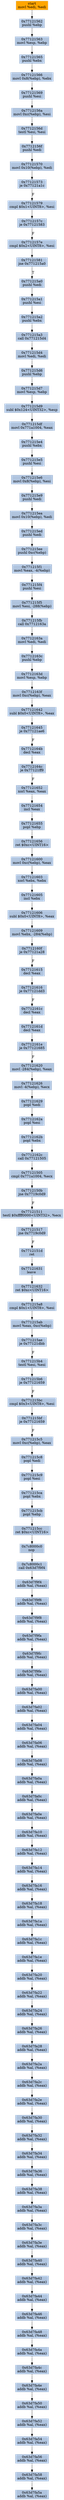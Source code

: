 digraph G {
node[shape=rectangle,style=filled,fillcolor=lightsteelblue,color=lightsteelblue]
bgcolor="transparent"
a0x77121560movl_edi_edi[label="start\nmovl %edi, %edi",color="lightgrey",fillcolor="orange"];
a0x77121562pushl_ebp[label="0x77121562\npushl %ebp"];
a0x77121563movl_esp_ebp[label="0x77121563\nmovl %esp, %ebp"];
a0x77121565pushl_ebx[label="0x77121565\npushl %ebx"];
a0x77121566movl_0x8ebp__ebx[label="0x77121566\nmovl 0x8(%ebp), %ebx"];
a0x77121569pushl_esi[label="0x77121569\npushl %esi"];
a0x7712156amovl_0xcebp__esi[label="0x7712156a\nmovl 0xc(%ebp), %esi"];
a0x7712156dtestl_esi_esi[label="0x7712156d\ntestl %esi, %esi"];
a0x7712156fpushl_edi[label="0x7712156f\npushl %edi"];
a0x77121570movl_0x10ebp__edi[label="0x77121570\nmovl 0x10(%ebp), %edi"];
a0x77121573je_0x77121a1c[label="0x77121573\nje 0x77121a1c"];
a0x77121579cmpl_0x1UINT8_esi[label="0x77121579\ncmpl $0x1<UINT8>, %esi"];
a0x7712157cje_0x77121583[label="0x7712157c\nje 0x77121583"];
a0x7712157ecmpl_0x2UINT8_esi[label="0x7712157e\ncmpl $0x2<UINT8>, %esi"];
a0x77121581jne_0x771215a0[label="0x77121581\njne 0x771215a0"];
a0x771215a0pushl_edi[label="0x771215a0\npushl %edi"];
a0x771215a1pushl_esi[label="0x771215a1\npushl %esi"];
a0x771215a2pushl_ebx[label="0x771215a2\npushl %ebx"];
a0x771215a3call_0x771215d4[label="0x771215a3\ncall 0x771215d4"];
a0x771215d4movl_edi_edi[label="0x771215d4\nmovl %edi, %edi"];
a0x771215d6pushl_ebp[label="0x771215d6\npushl %ebp"];
a0x771215d7movl_esp_ebp[label="0x771215d7\nmovl %esp, %ebp"];
a0x771215d9subl_0x124UINT32_esp[label="0x771215d9\nsubl $0x124<UINT32>, %esp"];
a0x771215dfmovl_0x771a1004_eax[label="0x771215df\nmovl 0x771a1004, %eax"];
a0x771215e4pushl_ebx[label="0x771215e4\npushl %ebx"];
a0x771215e5pushl_esi[label="0x771215e5\npushl %esi"];
a0x771215e6movl_0x8ebp__esi[label="0x771215e6\nmovl 0x8(%ebp), %esi"];
a0x771215e9pushl_edi[label="0x771215e9\npushl %edi"];
a0x771215eamovl_0x10ebp__edi[label="0x771215ea\nmovl 0x10(%ebp), %edi"];
a0x771215edpushl_edi[label="0x771215ed\npushl %edi"];
a0x771215eepushl_0xcebp_[label="0x771215ee\npushl 0xc(%ebp)"];
a0x771215f1movl_eax__4ebp_[label="0x771215f1\nmovl %eax, -4(%ebp)"];
a0x771215f4pushl_esi[label="0x771215f4\npushl %esi"];
a0x771215f5movl_esi__288ebp_[label="0x771215f5\nmovl %esi, -288(%ebp)"];
a0x771215fbcall_0x7712163a[label="0x771215fb\ncall 0x7712163a"];
a0x7712163amovl_edi_edi[label="0x7712163a\nmovl %edi, %edi"];
a0x7712163cpushl_ebp[label="0x7712163c\npushl %ebp"];
a0x7712163dmovl_esp_ebp[label="0x7712163d\nmovl %esp, %ebp"];
a0x7712163fmovl_0xcebp__eax[label="0x7712163f\nmovl 0xc(%ebp), %eax"];
a0x77121642subl_0x0UINT8_eax[label="0x77121642\nsubl $0x0<UINT8>, %eax"];
a0x77121645je_0x77121ae6[label="0x77121645\nje 0x77121ae6"];
a0x7712164bdecl_eax[label="0x7712164b\ndecl %eax"];
a0x7712164cje_0x77121ff9[label="0x7712164c\nje 0x77121ff9"];
a0x77121652xorl_eax_eax[label="0x77121652\nxorl %eax, %eax"];
a0x77121654incl_eax[label="0x77121654\nincl %eax"];
a0x77121655popl_ebp[label="0x77121655\npopl %ebp"];
a0x77121656ret_0xcUINT16[label="0x77121656\nret $0xc<UINT16>"];
a0x77121600movl_0xcebp__eax[label="0x77121600\nmovl 0xc(%ebp), %eax"];
a0x77121603xorl_ebx_ebx[label="0x77121603\nxorl %ebx, %ebx"];
a0x77121605incl_ebx[label="0x77121605\nincl %ebx"];
a0x77121606subl_0x0UINT8_eax[label="0x77121606\nsubl $0x0<UINT8>, %eax"];
a0x77121609movl_ebx__284ebp_[label="0x77121609\nmovl %ebx, -284(%ebp)"];
a0x7712160fje_0x77121a28[label="0x7712160f\nje 0x77121a28"];
a0x77121615decl_eax[label="0x77121615\ndecl %eax"];
a0x77121616je_0x77121dd3[label="0x77121616\nje 0x77121dd3"];
a0x7712161cdecl_eax[label="0x7712161c\ndecl %eax"];
a0x7712161ddecl_eax[label="0x7712161d\ndecl %eax"];
a0x7712161eje_0x77121685[label="0x7712161e\nje 0x77121685"];
a0x77121620movl__284ebp__eax[label="0x77121620\nmovl -284(%ebp), %eax"];
a0x77121626movl__4ebp__ecx[label="0x77121626\nmovl -4(%ebp), %ecx"];
a0x77121629popl_edi[label="0x77121629\npopl %edi"];
a0x7712162apopl_esi[label="0x7712162a\npopl %esi"];
a0x7712162bpopl_ebx[label="0x7712162b\npopl %ebx"];
a0x7712162ccall_0x77121505[label="0x7712162c\ncall 0x77121505"];
a0x77121505cmpl_0x771a1004_ecx[label="0x77121505\ncmpl 0x771a1004, %ecx"];
a0x7712150bjne_0x7719c0d9[label="0x7712150b\njne 0x7719c0d9"];
a0x77121511testl_0xffff0000UINT32_ecx[label="0x77121511\ntestl $0xffff0000<UINT32>, %ecx"];
a0x77121517jne_0x7719c0d9[label="0x77121517\njne 0x7719c0d9"];
a0x7712151dret[label="0x7712151d\nret"];
a0x77121631leave_[label="0x77121631\nleave "];
a0x77121632ret_0xcUINT16[label="0x77121632\nret $0xc<UINT16>"];
a0x771215a8cmpl_0x1UINT8_esi[label="0x771215a8\ncmpl $0x1<UINT8>, %esi"];
a0x771215abmovl_eax_0xcebp_[label="0x771215ab\nmovl %eax, 0xc(%ebp)"];
a0x771215aeje_0x77121dbb[label="0x771215ae\nje 0x77121dbb"];
a0x771215b4testl_esi_esi[label="0x771215b4\ntestl %esi, %esi"];
a0x771215b6je_0x77121659[label="0x771215b6\nje 0x77121659"];
a0x771215bccmpl_0x3UINT8_esi[label="0x771215bc\ncmpl $0x3<UINT8>, %esi"];
a0x771215bfje_0x77121659[label="0x771215bf\nje 0x77121659"];
a0x771215c5movl_0xcebp__eax[label="0x771215c5\nmovl 0xc(%ebp), %eax"];
a0x771215c8popl_edi[label="0x771215c8\npopl %edi"];
a0x771215c9popl_esi[label="0x771215c9\npopl %esi"];
a0x771215capopl_ebx[label="0x771215ca\npopl %ebx"];
a0x771215cbpopl_ebp[label="0x771215cb\npopl %ebp"];
a0x771215ccret_0xcUINT16[label="0x771215cc\nret $0xc<UINT16>"];
a0x7c8000c0nop_[label="0x7c8000c0\nnop "];
a0x7c8000c1call_0x63d7f9f4[label="0x7c8000c1\ncall 0x63d7f9f4"];
a0x63d7f9f4addb_al_eax_[label="0x63d7f9f4\naddb %al, (%eax)"];
a0x63d7f9f6addb_al_eax_[label="0x63d7f9f6\naddb %al, (%eax)"];
a0x63d7f9f8addb_al_eax_[label="0x63d7f9f8\naddb %al, (%eax)"];
a0x63d7f9faaddb_al_eax_[label="0x63d7f9fa\naddb %al, (%eax)"];
a0x63d7f9fcaddb_al_eax_[label="0x63d7f9fc\naddb %al, (%eax)"];
a0x63d7f9feaddb_al_eax_[label="0x63d7f9fe\naddb %al, (%eax)"];
a0x63d7fa00addb_al_eax_[label="0x63d7fa00\naddb %al, (%eax)"];
a0x63d7fa02addb_al_eax_[label="0x63d7fa02\naddb %al, (%eax)"];
a0x63d7fa04addb_al_eax_[label="0x63d7fa04\naddb %al, (%eax)"];
a0x63d7fa06addb_al_eax_[label="0x63d7fa06\naddb %al, (%eax)"];
a0x63d7fa08addb_al_eax_[label="0x63d7fa08\naddb %al, (%eax)"];
a0x63d7fa0aaddb_al_eax_[label="0x63d7fa0a\naddb %al, (%eax)"];
a0x63d7fa0caddb_al_eax_[label="0x63d7fa0c\naddb %al, (%eax)"];
a0x63d7fa0eaddb_al_eax_[label="0x63d7fa0e\naddb %al, (%eax)"];
a0x63d7fa10addb_al_eax_[label="0x63d7fa10\naddb %al, (%eax)"];
a0x63d7fa12addb_al_eax_[label="0x63d7fa12\naddb %al, (%eax)"];
a0x63d7fa14addb_al_eax_[label="0x63d7fa14\naddb %al, (%eax)"];
a0x63d7fa16addb_al_eax_[label="0x63d7fa16\naddb %al, (%eax)"];
a0x63d7fa18addb_al_eax_[label="0x63d7fa18\naddb %al, (%eax)"];
a0x63d7fa1aaddb_al_eax_[label="0x63d7fa1a\naddb %al, (%eax)"];
a0x63d7fa1caddb_al_eax_[label="0x63d7fa1c\naddb %al, (%eax)"];
a0x63d7fa1eaddb_al_eax_[label="0x63d7fa1e\naddb %al, (%eax)"];
a0x63d7fa20addb_al_eax_[label="0x63d7fa20\naddb %al, (%eax)"];
a0x63d7fa22addb_al_eax_[label="0x63d7fa22\naddb %al, (%eax)"];
a0x63d7fa24addb_al_eax_[label="0x63d7fa24\naddb %al, (%eax)"];
a0x63d7fa26addb_al_eax_[label="0x63d7fa26\naddb %al, (%eax)"];
a0x63d7fa28addb_al_eax_[label="0x63d7fa28\naddb %al, (%eax)"];
a0x63d7fa2aaddb_al_eax_[label="0x63d7fa2a\naddb %al, (%eax)"];
a0x63d7fa2caddb_al_eax_[label="0x63d7fa2c\naddb %al, (%eax)"];
a0x63d7fa2eaddb_al_eax_[label="0x63d7fa2e\naddb %al, (%eax)"];
a0x63d7fa30addb_al_eax_[label="0x63d7fa30\naddb %al, (%eax)"];
a0x63d7fa32addb_al_eax_[label="0x63d7fa32\naddb %al, (%eax)"];
a0x63d7fa34addb_al_eax_[label="0x63d7fa34\naddb %al, (%eax)"];
a0x63d7fa36addb_al_eax_[label="0x63d7fa36\naddb %al, (%eax)"];
a0x63d7fa38addb_al_eax_[label="0x63d7fa38\naddb %al, (%eax)"];
a0x63d7fa3aaddb_al_eax_[label="0x63d7fa3a\naddb %al, (%eax)"];
a0x63d7fa3caddb_al_eax_[label="0x63d7fa3c\naddb %al, (%eax)"];
a0x63d7fa3eaddb_al_eax_[label="0x63d7fa3e\naddb %al, (%eax)"];
a0x63d7fa40addb_al_eax_[label="0x63d7fa40\naddb %al, (%eax)"];
a0x63d7fa42addb_al_eax_[label="0x63d7fa42\naddb %al, (%eax)"];
a0x63d7fa44addb_al_eax_[label="0x63d7fa44\naddb %al, (%eax)"];
a0x63d7fa46addb_al_eax_[label="0x63d7fa46\naddb %al, (%eax)"];
a0x63d7fa48addb_al_eax_[label="0x63d7fa48\naddb %al, (%eax)"];
a0x63d7fa4aaddb_al_eax_[label="0x63d7fa4a\naddb %al, (%eax)"];
a0x63d7fa4caddb_al_eax_[label="0x63d7fa4c\naddb %al, (%eax)"];
a0x63d7fa4eaddb_al_eax_[label="0x63d7fa4e\naddb %al, (%eax)"];
a0x63d7fa50addb_al_eax_[label="0x63d7fa50\naddb %al, (%eax)"];
a0x63d7fa52addb_al_eax_[label="0x63d7fa52\naddb %al, (%eax)"];
a0x63d7fa54addb_al_eax_[label="0x63d7fa54\naddb %al, (%eax)"];
a0x63d7fa56addb_al_eax_[label="0x63d7fa56\naddb %al, (%eax)"];
a0x63d7fa58addb_al_eax_[label="0x63d7fa58\naddb %al, (%eax)"];
a0x63d7fa5aaddb_al_eax_[label="0x63d7fa5a\naddb %al, (%eax)"];
a0x77121560movl_edi_edi -> a0x77121562pushl_ebp [color="#000000"];
a0x77121562pushl_ebp -> a0x77121563movl_esp_ebp [color="#000000"];
a0x77121563movl_esp_ebp -> a0x77121565pushl_ebx [color="#000000"];
a0x77121565pushl_ebx -> a0x77121566movl_0x8ebp__ebx [color="#000000"];
a0x77121566movl_0x8ebp__ebx -> a0x77121569pushl_esi [color="#000000"];
a0x77121569pushl_esi -> a0x7712156amovl_0xcebp__esi [color="#000000"];
a0x7712156amovl_0xcebp__esi -> a0x7712156dtestl_esi_esi [color="#000000"];
a0x7712156dtestl_esi_esi -> a0x7712156fpushl_edi [color="#000000"];
a0x7712156fpushl_edi -> a0x77121570movl_0x10ebp__edi [color="#000000"];
a0x77121570movl_0x10ebp__edi -> a0x77121573je_0x77121a1c [color="#000000"];
a0x77121573je_0x77121a1c -> a0x77121579cmpl_0x1UINT8_esi [color="#000000",label="F"];
a0x77121579cmpl_0x1UINT8_esi -> a0x7712157cje_0x77121583 [color="#000000"];
a0x7712157cje_0x77121583 -> a0x7712157ecmpl_0x2UINT8_esi [color="#000000",label="F"];
a0x7712157ecmpl_0x2UINT8_esi -> a0x77121581jne_0x771215a0 [color="#000000"];
a0x77121581jne_0x771215a0 -> a0x771215a0pushl_edi [color="#000000",label="T"];
a0x771215a0pushl_edi -> a0x771215a1pushl_esi [color="#000000"];
a0x771215a1pushl_esi -> a0x771215a2pushl_ebx [color="#000000"];
a0x771215a2pushl_ebx -> a0x771215a3call_0x771215d4 [color="#000000"];
a0x771215a3call_0x771215d4 -> a0x771215d4movl_edi_edi [color="#000000"];
a0x771215d4movl_edi_edi -> a0x771215d6pushl_ebp [color="#000000"];
a0x771215d6pushl_ebp -> a0x771215d7movl_esp_ebp [color="#000000"];
a0x771215d7movl_esp_ebp -> a0x771215d9subl_0x124UINT32_esp [color="#000000"];
a0x771215d9subl_0x124UINT32_esp -> a0x771215dfmovl_0x771a1004_eax [color="#000000"];
a0x771215dfmovl_0x771a1004_eax -> a0x771215e4pushl_ebx [color="#000000"];
a0x771215e4pushl_ebx -> a0x771215e5pushl_esi [color="#000000"];
a0x771215e5pushl_esi -> a0x771215e6movl_0x8ebp__esi [color="#000000"];
a0x771215e6movl_0x8ebp__esi -> a0x771215e9pushl_edi [color="#000000"];
a0x771215e9pushl_edi -> a0x771215eamovl_0x10ebp__edi [color="#000000"];
a0x771215eamovl_0x10ebp__edi -> a0x771215edpushl_edi [color="#000000"];
a0x771215edpushl_edi -> a0x771215eepushl_0xcebp_ [color="#000000"];
a0x771215eepushl_0xcebp_ -> a0x771215f1movl_eax__4ebp_ [color="#000000"];
a0x771215f1movl_eax__4ebp_ -> a0x771215f4pushl_esi [color="#000000"];
a0x771215f4pushl_esi -> a0x771215f5movl_esi__288ebp_ [color="#000000"];
a0x771215f5movl_esi__288ebp_ -> a0x771215fbcall_0x7712163a [color="#000000"];
a0x771215fbcall_0x7712163a -> a0x7712163amovl_edi_edi [color="#000000"];
a0x7712163amovl_edi_edi -> a0x7712163cpushl_ebp [color="#000000"];
a0x7712163cpushl_ebp -> a0x7712163dmovl_esp_ebp [color="#000000"];
a0x7712163dmovl_esp_ebp -> a0x7712163fmovl_0xcebp__eax [color="#000000"];
a0x7712163fmovl_0xcebp__eax -> a0x77121642subl_0x0UINT8_eax [color="#000000"];
a0x77121642subl_0x0UINT8_eax -> a0x77121645je_0x77121ae6 [color="#000000"];
a0x77121645je_0x77121ae6 -> a0x7712164bdecl_eax [color="#000000",label="F"];
a0x7712164bdecl_eax -> a0x7712164cje_0x77121ff9 [color="#000000"];
a0x7712164cje_0x77121ff9 -> a0x77121652xorl_eax_eax [color="#000000",label="F"];
a0x77121652xorl_eax_eax -> a0x77121654incl_eax [color="#000000"];
a0x77121654incl_eax -> a0x77121655popl_ebp [color="#000000"];
a0x77121655popl_ebp -> a0x77121656ret_0xcUINT16 [color="#000000"];
a0x77121656ret_0xcUINT16 -> a0x77121600movl_0xcebp__eax [color="#000000"];
a0x77121600movl_0xcebp__eax -> a0x77121603xorl_ebx_ebx [color="#000000"];
a0x77121603xorl_ebx_ebx -> a0x77121605incl_ebx [color="#000000"];
a0x77121605incl_ebx -> a0x77121606subl_0x0UINT8_eax [color="#000000"];
a0x77121606subl_0x0UINT8_eax -> a0x77121609movl_ebx__284ebp_ [color="#000000"];
a0x77121609movl_ebx__284ebp_ -> a0x7712160fje_0x77121a28 [color="#000000"];
a0x7712160fje_0x77121a28 -> a0x77121615decl_eax [color="#000000",label="F"];
a0x77121615decl_eax -> a0x77121616je_0x77121dd3 [color="#000000"];
a0x77121616je_0x77121dd3 -> a0x7712161cdecl_eax [color="#000000",label="F"];
a0x7712161cdecl_eax -> a0x7712161ddecl_eax [color="#000000"];
a0x7712161ddecl_eax -> a0x7712161eje_0x77121685 [color="#000000"];
a0x7712161eje_0x77121685 -> a0x77121620movl__284ebp__eax [color="#000000",label="F"];
a0x77121620movl__284ebp__eax -> a0x77121626movl__4ebp__ecx [color="#000000"];
a0x77121626movl__4ebp__ecx -> a0x77121629popl_edi [color="#000000"];
a0x77121629popl_edi -> a0x7712162apopl_esi [color="#000000"];
a0x7712162apopl_esi -> a0x7712162bpopl_ebx [color="#000000"];
a0x7712162bpopl_ebx -> a0x7712162ccall_0x77121505 [color="#000000"];
a0x7712162ccall_0x77121505 -> a0x77121505cmpl_0x771a1004_ecx [color="#000000"];
a0x77121505cmpl_0x771a1004_ecx -> a0x7712150bjne_0x7719c0d9 [color="#000000"];
a0x7712150bjne_0x7719c0d9 -> a0x77121511testl_0xffff0000UINT32_ecx [color="#000000",label="F"];
a0x77121511testl_0xffff0000UINT32_ecx -> a0x77121517jne_0x7719c0d9 [color="#000000"];
a0x77121517jne_0x7719c0d9 -> a0x7712151dret [color="#000000",label="F"];
a0x7712151dret -> a0x77121631leave_ [color="#000000"];
a0x77121631leave_ -> a0x77121632ret_0xcUINT16 [color="#000000"];
a0x77121632ret_0xcUINT16 -> a0x771215a8cmpl_0x1UINT8_esi [color="#000000"];
a0x771215a8cmpl_0x1UINT8_esi -> a0x771215abmovl_eax_0xcebp_ [color="#000000"];
a0x771215abmovl_eax_0xcebp_ -> a0x771215aeje_0x77121dbb [color="#000000"];
a0x771215aeje_0x77121dbb -> a0x771215b4testl_esi_esi [color="#000000",label="F"];
a0x771215b4testl_esi_esi -> a0x771215b6je_0x77121659 [color="#000000"];
a0x771215b6je_0x77121659 -> a0x771215bccmpl_0x3UINT8_esi [color="#000000",label="F"];
a0x771215bccmpl_0x3UINT8_esi -> a0x771215bfje_0x77121659 [color="#000000"];
a0x771215bfje_0x77121659 -> a0x771215c5movl_0xcebp__eax [color="#000000",label="F"];
a0x771215c5movl_0xcebp__eax -> a0x771215c8popl_edi [color="#000000"];
a0x771215c8popl_edi -> a0x771215c9popl_esi [color="#000000"];
a0x771215c9popl_esi -> a0x771215capopl_ebx [color="#000000"];
a0x771215capopl_ebx -> a0x771215cbpopl_ebp [color="#000000"];
a0x771215cbpopl_ebp -> a0x771215ccret_0xcUINT16 [color="#000000"];
a0x771215ccret_0xcUINT16 -> a0x7c8000c0nop_ [color="#000000"];
a0x7c8000c0nop_ -> a0x7c8000c1call_0x63d7f9f4 [color="#000000"];
a0x7c8000c1call_0x63d7f9f4 -> a0x63d7f9f4addb_al_eax_ [color="#000000"];
a0x63d7f9f4addb_al_eax_ -> a0x63d7f9f6addb_al_eax_ [color="#000000"];
a0x63d7f9f6addb_al_eax_ -> a0x63d7f9f8addb_al_eax_ [color="#000000"];
a0x63d7f9f8addb_al_eax_ -> a0x63d7f9faaddb_al_eax_ [color="#000000"];
a0x63d7f9faaddb_al_eax_ -> a0x63d7f9fcaddb_al_eax_ [color="#000000"];
a0x63d7f9fcaddb_al_eax_ -> a0x63d7f9feaddb_al_eax_ [color="#000000"];
a0x63d7f9feaddb_al_eax_ -> a0x63d7fa00addb_al_eax_ [color="#000000"];
a0x63d7fa00addb_al_eax_ -> a0x63d7fa02addb_al_eax_ [color="#000000"];
a0x63d7fa02addb_al_eax_ -> a0x63d7fa04addb_al_eax_ [color="#000000"];
a0x63d7fa04addb_al_eax_ -> a0x63d7fa06addb_al_eax_ [color="#000000"];
a0x63d7fa06addb_al_eax_ -> a0x63d7fa08addb_al_eax_ [color="#000000"];
a0x63d7fa08addb_al_eax_ -> a0x63d7fa0aaddb_al_eax_ [color="#000000"];
a0x63d7fa0aaddb_al_eax_ -> a0x63d7fa0caddb_al_eax_ [color="#000000"];
a0x63d7fa0caddb_al_eax_ -> a0x63d7fa0eaddb_al_eax_ [color="#000000"];
a0x63d7fa0eaddb_al_eax_ -> a0x63d7fa10addb_al_eax_ [color="#000000"];
a0x63d7fa10addb_al_eax_ -> a0x63d7fa12addb_al_eax_ [color="#000000"];
a0x63d7fa12addb_al_eax_ -> a0x63d7fa14addb_al_eax_ [color="#000000"];
a0x63d7fa14addb_al_eax_ -> a0x63d7fa16addb_al_eax_ [color="#000000"];
a0x63d7fa16addb_al_eax_ -> a0x63d7fa18addb_al_eax_ [color="#000000"];
a0x63d7fa18addb_al_eax_ -> a0x63d7fa1aaddb_al_eax_ [color="#000000"];
a0x63d7fa1aaddb_al_eax_ -> a0x63d7fa1caddb_al_eax_ [color="#000000"];
a0x63d7fa1caddb_al_eax_ -> a0x63d7fa1eaddb_al_eax_ [color="#000000"];
a0x63d7fa1eaddb_al_eax_ -> a0x63d7fa20addb_al_eax_ [color="#000000"];
a0x63d7fa20addb_al_eax_ -> a0x63d7fa22addb_al_eax_ [color="#000000"];
a0x63d7fa22addb_al_eax_ -> a0x63d7fa24addb_al_eax_ [color="#000000"];
a0x63d7fa24addb_al_eax_ -> a0x63d7fa26addb_al_eax_ [color="#000000"];
a0x63d7fa26addb_al_eax_ -> a0x63d7fa28addb_al_eax_ [color="#000000"];
a0x63d7fa28addb_al_eax_ -> a0x63d7fa2aaddb_al_eax_ [color="#000000"];
a0x63d7fa2aaddb_al_eax_ -> a0x63d7fa2caddb_al_eax_ [color="#000000"];
a0x63d7fa2caddb_al_eax_ -> a0x63d7fa2eaddb_al_eax_ [color="#000000"];
a0x63d7fa2eaddb_al_eax_ -> a0x63d7fa30addb_al_eax_ [color="#000000"];
a0x63d7fa30addb_al_eax_ -> a0x63d7fa32addb_al_eax_ [color="#000000"];
a0x63d7fa32addb_al_eax_ -> a0x63d7fa34addb_al_eax_ [color="#000000"];
a0x63d7fa34addb_al_eax_ -> a0x63d7fa36addb_al_eax_ [color="#000000"];
a0x63d7fa36addb_al_eax_ -> a0x63d7fa38addb_al_eax_ [color="#000000"];
a0x63d7fa38addb_al_eax_ -> a0x63d7fa3aaddb_al_eax_ [color="#000000"];
a0x63d7fa3aaddb_al_eax_ -> a0x63d7fa3caddb_al_eax_ [color="#000000"];
a0x63d7fa3caddb_al_eax_ -> a0x63d7fa3eaddb_al_eax_ [color="#000000"];
a0x63d7fa3eaddb_al_eax_ -> a0x63d7fa40addb_al_eax_ [color="#000000"];
a0x63d7fa40addb_al_eax_ -> a0x63d7fa42addb_al_eax_ [color="#000000"];
a0x63d7fa42addb_al_eax_ -> a0x63d7fa44addb_al_eax_ [color="#000000"];
a0x63d7fa44addb_al_eax_ -> a0x63d7fa46addb_al_eax_ [color="#000000"];
a0x63d7fa46addb_al_eax_ -> a0x63d7fa48addb_al_eax_ [color="#000000"];
a0x63d7fa48addb_al_eax_ -> a0x63d7fa4aaddb_al_eax_ [color="#000000"];
a0x63d7fa4aaddb_al_eax_ -> a0x63d7fa4caddb_al_eax_ [color="#000000"];
a0x63d7fa4caddb_al_eax_ -> a0x63d7fa4eaddb_al_eax_ [color="#000000"];
a0x63d7fa4eaddb_al_eax_ -> a0x63d7fa50addb_al_eax_ [color="#000000"];
a0x63d7fa50addb_al_eax_ -> a0x63d7fa52addb_al_eax_ [color="#000000"];
a0x63d7fa52addb_al_eax_ -> a0x63d7fa54addb_al_eax_ [color="#000000"];
a0x63d7fa54addb_al_eax_ -> a0x63d7fa56addb_al_eax_ [color="#000000"];
a0x63d7fa56addb_al_eax_ -> a0x63d7fa58addb_al_eax_ [color="#000000"];
a0x63d7fa58addb_al_eax_ -> a0x63d7fa5aaddb_al_eax_ [color="#000000"];
}
